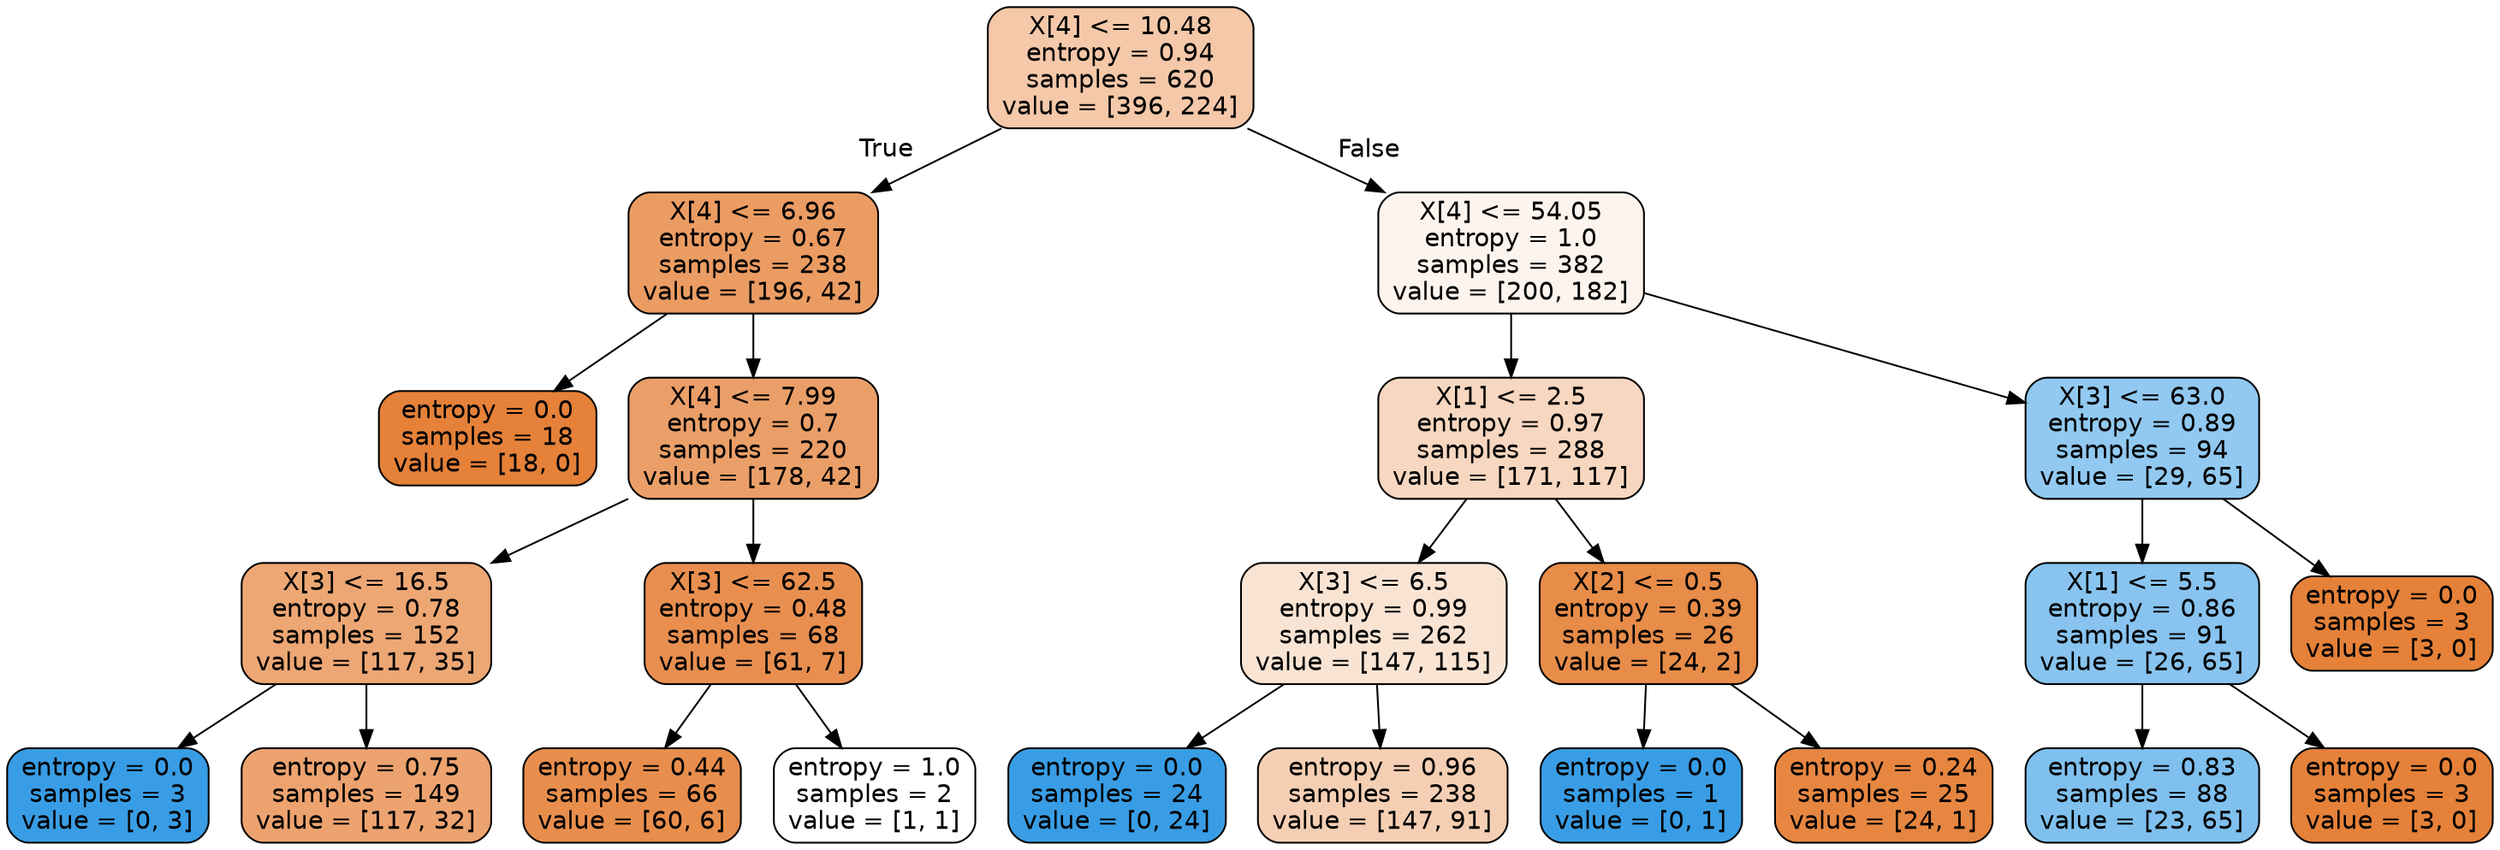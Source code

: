 digraph Tree {
node [shape=box, style="filled, rounded", color="black", fontname=helvetica] ;
edge [fontname=helvetica] ;
0 [label="X[4] <= 10.48\nentropy = 0.94\nsamples = 620\nvalue = [396, 224]", fillcolor="#f4c8a9"] ;
1 [label="X[4] <= 6.96\nentropy = 0.67\nsamples = 238\nvalue = [196, 42]", fillcolor="#eb9c63"] ;
0 -> 1 [labeldistance=2.5, labelangle=45, headlabel="True"] ;
2 [label="entropy = 0.0\nsamples = 18\nvalue = [18, 0]", fillcolor="#e58139"] ;
1 -> 2 ;
3 [label="X[4] <= 7.99\nentropy = 0.7\nsamples = 220\nvalue = [178, 42]", fillcolor="#eb9f68"] ;
1 -> 3 ;
4 [label="X[3] <= 16.5\nentropy = 0.78\nsamples = 152\nvalue = [117, 35]", fillcolor="#eda774"] ;
3 -> 4 ;
5 [label="entropy = 0.0\nsamples = 3\nvalue = [0, 3]", fillcolor="#399de5"] ;
4 -> 5 ;
6 [label="entropy = 0.75\nsamples = 149\nvalue = [117, 32]", fillcolor="#eca36f"] ;
4 -> 6 ;
7 [label="X[3] <= 62.5\nentropy = 0.48\nsamples = 68\nvalue = [61, 7]", fillcolor="#e88f50"] ;
3 -> 7 ;
8 [label="entropy = 0.44\nsamples = 66\nvalue = [60, 6]", fillcolor="#e88e4d"] ;
7 -> 8 ;
9 [label="entropy = 1.0\nsamples = 2\nvalue = [1, 1]", fillcolor="#ffffff"] ;
7 -> 9 ;
10 [label="X[4] <= 54.05\nentropy = 1.0\nsamples = 382\nvalue = [200, 182]", fillcolor="#fdf4ed"] ;
0 -> 10 [labeldistance=2.5, labelangle=-45, headlabel="False"] ;
11 [label="X[1] <= 2.5\nentropy = 0.97\nsamples = 288\nvalue = [171, 117]", fillcolor="#f7d7c0"] ;
10 -> 11 ;
12 [label="X[3] <= 6.5\nentropy = 0.99\nsamples = 262\nvalue = [147, 115]", fillcolor="#f9e4d4"] ;
11 -> 12 ;
13 [label="entropy = 0.0\nsamples = 24\nvalue = [0, 24]", fillcolor="#399de5"] ;
12 -> 13 ;
14 [label="entropy = 0.96\nsamples = 238\nvalue = [147, 91]", fillcolor="#f5cfb4"] ;
12 -> 14 ;
15 [label="X[2] <= 0.5\nentropy = 0.39\nsamples = 26\nvalue = [24, 2]", fillcolor="#e78c49"] ;
11 -> 15 ;
16 [label="entropy = 0.0\nsamples = 1\nvalue = [0, 1]", fillcolor="#399de5"] ;
15 -> 16 ;
17 [label="entropy = 0.24\nsamples = 25\nvalue = [24, 1]", fillcolor="#e68641"] ;
15 -> 17 ;
18 [label="X[3] <= 63.0\nentropy = 0.89\nsamples = 94\nvalue = [29, 65]", fillcolor="#91c9f1"] ;
10 -> 18 ;
19 [label="X[1] <= 5.5\nentropy = 0.86\nsamples = 91\nvalue = [26, 65]", fillcolor="#88c4ef"] ;
18 -> 19 ;
20 [label="entropy = 0.83\nsamples = 88\nvalue = [23, 65]", fillcolor="#7fc0ee"] ;
19 -> 20 ;
21 [label="entropy = 0.0\nsamples = 3\nvalue = [3, 0]", fillcolor="#e58139"] ;
19 -> 21 ;
22 [label="entropy = 0.0\nsamples = 3\nvalue = [3, 0]", fillcolor="#e58139"] ;
18 -> 22 ;
}